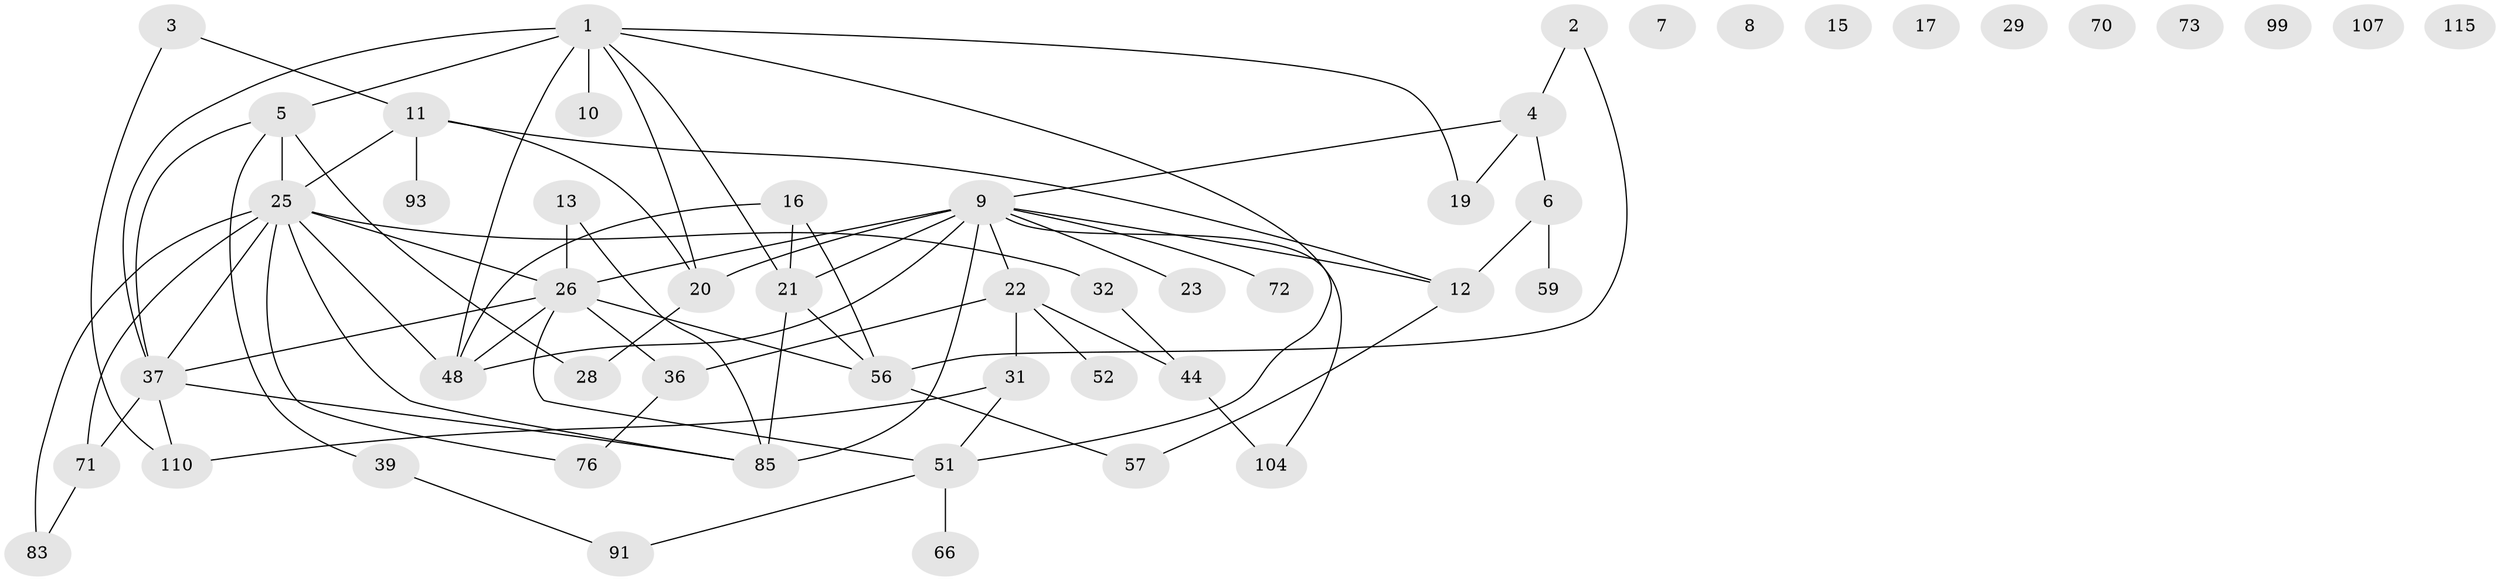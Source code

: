 // original degree distribution, {1: 0.1953125, 3: 0.265625, 5: 0.078125, 0: 0.0703125, 2: 0.28125, 4: 0.0859375, 6: 0.015625, 7: 0.0078125}
// Generated by graph-tools (version 1.1) at 2025/16/03/04/25 18:16:42]
// undirected, 52 vertices, 74 edges
graph export_dot {
graph [start="1"]
  node [color=gray90,style=filled];
  1 [super="+18"];
  2 [super="+34"];
  3 [super="+90+61+35"];
  4 [super="+106"];
  5 [super="+40+68+67"];
  6 [super="+45"];
  7 [super="+80"];
  8;
  9 [super="+63+27+50+14"];
  10 [super="+46"];
  11 [super="+86+92"];
  12;
  13 [super="+81"];
  15;
  16 [super="+24"];
  17;
  19;
  20 [super="+38+47"];
  21 [super="+127+88+69"];
  22 [super="+64+108"];
  23 [super="+33+82"];
  25 [super="+111+77+41"];
  26 [super="+74+98"];
  28 [super="+84"];
  29;
  31 [super="+75+55"];
  32 [super="+43"];
  36 [super="+116+102"];
  37 [super="+42+60"];
  39 [super="+101"];
  44 [super="+97"];
  48 [super="+89"];
  51 [super="+54+65"];
  52;
  56 [super="+95"];
  57 [super="+79"];
  59;
  66;
  70;
  71 [super="+105"];
  72 [super="+100"];
  73;
  76;
  83;
  85 [super="+94+87+96"];
  91;
  93;
  99;
  104;
  107;
  110;
  115;
  1 -- 5;
  1 -- 37;
  1 -- 10;
  1 -- 48 [weight=2];
  1 -- 19;
  1 -- 51;
  1 -- 20;
  1 -- 21;
  2 -- 4;
  2 -- 56;
  3 -- 110;
  3 -- 11;
  4 -- 19;
  4 -- 6;
  4 -- 9;
  5 -- 25;
  5 -- 37;
  5 -- 28;
  5 -- 39;
  6 -- 59;
  6 -- 12;
  9 -- 20;
  9 -- 23;
  9 -- 104;
  9 -- 26;
  9 -- 12;
  9 -- 85 [weight=2];
  9 -- 21;
  9 -- 22;
  9 -- 48;
  9 -- 72;
  11 -- 20;
  11 -- 12;
  11 -- 93;
  11 -- 25;
  12 -- 57;
  13 -- 26;
  13 -- 85;
  16 -- 21;
  16 -- 56;
  16 -- 48;
  20 -- 28;
  21 -- 85 [weight=2];
  21 -- 56;
  22 -- 52;
  22 -- 31;
  22 -- 44;
  22 -- 36;
  25 -- 32;
  25 -- 85 [weight=2];
  25 -- 37;
  25 -- 83;
  25 -- 76;
  25 -- 48;
  25 -- 71;
  25 -- 26 [weight=2];
  26 -- 56;
  26 -- 48;
  26 -- 51;
  26 -- 37;
  26 -- 36;
  31 -- 110;
  31 -- 51;
  32 -- 44;
  36 -- 76;
  37 -- 71 [weight=2];
  37 -- 110;
  37 -- 85;
  39 -- 91;
  44 -- 104;
  51 -- 91;
  51 -- 66;
  56 -- 57;
  71 -- 83;
}
